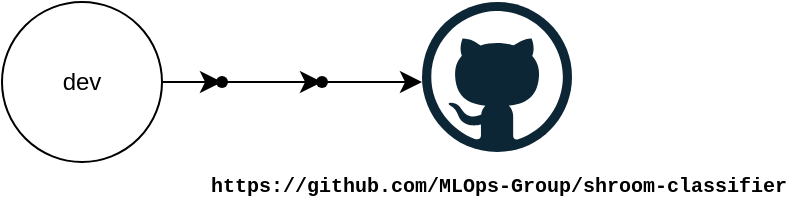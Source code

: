 <mxfile version="22.1.21" type="github">
  <diagram id="C5RBs43oDa-KdzZeNtuy" name="Page-1">
    <mxGraphModel dx="2261" dy="910" grid="1" gridSize="10" guides="1" tooltips="1" connect="1" arrows="1" fold="1" page="1" pageScale="1" pageWidth="827" pageHeight="1169" math="0" shadow="0">
      <root>
        <mxCell id="WIyWlLk6GJQsqaUBKTNV-0" />
        <mxCell id="WIyWlLk6GJQsqaUBKTNV-1" parent="WIyWlLk6GJQsqaUBKTNV-0" />
        <mxCell id="k_PyuSA_b9HMPFMgdhVW-0" value="&lt;div style=&quot;line-height: 19px;&quot;&gt;&lt;font size=&quot;1&quot; face=&quot;Consolas, Courier New, monospace&quot;&gt;https://github.com/MLOps-Group/shroom-classifier&lt;/font&gt;&lt;br&gt;&lt;/div&gt;" style="dashed=0;outlineConnect=0;html=1;align=center;labelPosition=center;verticalLabelPosition=bottom;verticalAlign=top;shape=mxgraph.weblogos.github;labelBackgroundColor=none;fontColor=default;fontStyle=1" vertex="1" parent="WIyWlLk6GJQsqaUBKTNV-1">
          <mxGeometry x="40" y="360" width="75" height="75" as="geometry" />
        </mxCell>
        <mxCell id="k_PyuSA_b9HMPFMgdhVW-1" value="dev" style="ellipse;whiteSpace=wrap;html=1;aspect=fixed;" vertex="1" parent="WIyWlLk6GJQsqaUBKTNV-1">
          <mxGeometry x="-170" y="360" width="80" height="80" as="geometry" />
        </mxCell>
        <mxCell id="k_PyuSA_b9HMPFMgdhVW-6" value="" style="edgeStyle=segmentEdgeStyle;endArrow=classic;html=1;curved=0;rounded=0;endSize=8;startSize=8;exitDx=0;exitDy=0;" edge="1" parent="WIyWlLk6GJQsqaUBKTNV-1" source="k_PyuSA_b9HMPFMgdhVW-9" target="k_PyuSA_b9HMPFMgdhVW-0">
          <mxGeometry width="50" height="50" relative="1" as="geometry">
            <mxPoint x="-30" y="390" as="sourcePoint" />
            <mxPoint x="20" y="340" as="targetPoint" />
          </mxGeometry>
        </mxCell>
        <mxCell id="k_PyuSA_b9HMPFMgdhVW-8" value="" style="edgeStyle=segmentEdgeStyle;endArrow=classic;html=1;curved=0;rounded=0;endSize=8;startSize=8;exitX=1;exitY=0.5;exitDx=0;exitDy=0;" edge="1" parent="WIyWlLk6GJQsqaUBKTNV-1" source="k_PyuSA_b9HMPFMgdhVW-1" target="k_PyuSA_b9HMPFMgdhVW-7">
          <mxGeometry width="50" height="50" relative="1" as="geometry">
            <mxPoint x="-90" y="400" as="sourcePoint" />
            <mxPoint x="40" y="400" as="targetPoint" />
          </mxGeometry>
        </mxCell>
        <mxCell id="k_PyuSA_b9HMPFMgdhVW-7" value="" style="shape=waypoint;sketch=0;fillStyle=solid;size=6;pointerEvents=1;points=[];fillColor=none;resizable=0;rotatable=0;perimeter=centerPerimeter;snapToPoint=1;" vertex="1" parent="WIyWlLk6GJQsqaUBKTNV-1">
          <mxGeometry x="-70" y="390" width="20" height="20" as="geometry" />
        </mxCell>
        <mxCell id="k_PyuSA_b9HMPFMgdhVW-10" value="" style="edgeStyle=segmentEdgeStyle;endArrow=classic;html=1;curved=0;rounded=0;endSize=8;startSize=8;exitDx=0;exitDy=0;" edge="1" parent="WIyWlLk6GJQsqaUBKTNV-1" source="k_PyuSA_b9HMPFMgdhVW-7" target="k_PyuSA_b9HMPFMgdhVW-9">
          <mxGeometry width="50" height="50" relative="1" as="geometry">
            <mxPoint x="-60" y="400" as="sourcePoint" />
            <mxPoint x="40" y="400" as="targetPoint" />
          </mxGeometry>
        </mxCell>
        <mxCell id="k_PyuSA_b9HMPFMgdhVW-9" value="" style="shape=waypoint;sketch=0;fillStyle=solid;size=6;pointerEvents=1;points=[];fillColor=none;resizable=0;rotatable=0;perimeter=centerPerimeter;snapToPoint=1;" vertex="1" parent="WIyWlLk6GJQsqaUBKTNV-1">
          <mxGeometry x="-20" y="390" width="20" height="20" as="geometry" />
        </mxCell>
      </root>
    </mxGraphModel>
  </diagram>
</mxfile>
